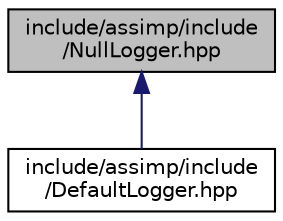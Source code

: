 digraph "include/assimp/include/NullLogger.hpp"
{
  edge [fontname="Helvetica",fontsize="10",labelfontname="Helvetica",labelfontsize="10"];
  node [fontname="Helvetica",fontsize="10",shape=record];
  Node1 [label="include/assimp/include\l/NullLogger.hpp",height=0.2,width=0.4,color="black", fillcolor="grey75", style="filled" fontcolor="black"];
  Node1 -> Node2 [dir="back",color="midnightblue",fontsize="10",style="solid"];
  Node2 [label="include/assimp/include\l/DefaultLogger.hpp",height=0.2,width=0.4,color="black", fillcolor="white", style="filled",URL="$_default_logger_8hpp.html"];
}
